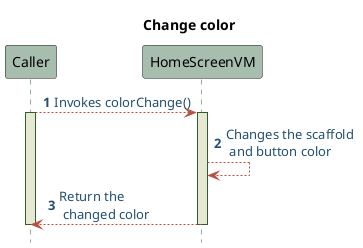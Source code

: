 @startuml HomeScreenVMVM Sequence

skinparam sequence{
    ParticipantBackgroundColor #A7BEAE
    LifeLineBackgroundColor #E7E8D1
    LifeLineBorderColor #2C5F2D
    ActorBackgroundColor #FC766AFF
    ActorBorderColor #FC766AFF
    ArrowColor #B85042
    ArrowFontColor #234E70
}

title Change color
autonumber
hide footbox
Caller --> HomeScreenVM: Invokes colorChange()
activate Caller 
activate HomeScreenVM
HomeScreenVM --> HomeScreenVM: Changes the scaffold \n and button color
HomeScreenVM --> Caller: Return the \n changed color
deactivate HomeScreenVM
deactivate Caller 

@enduml 


